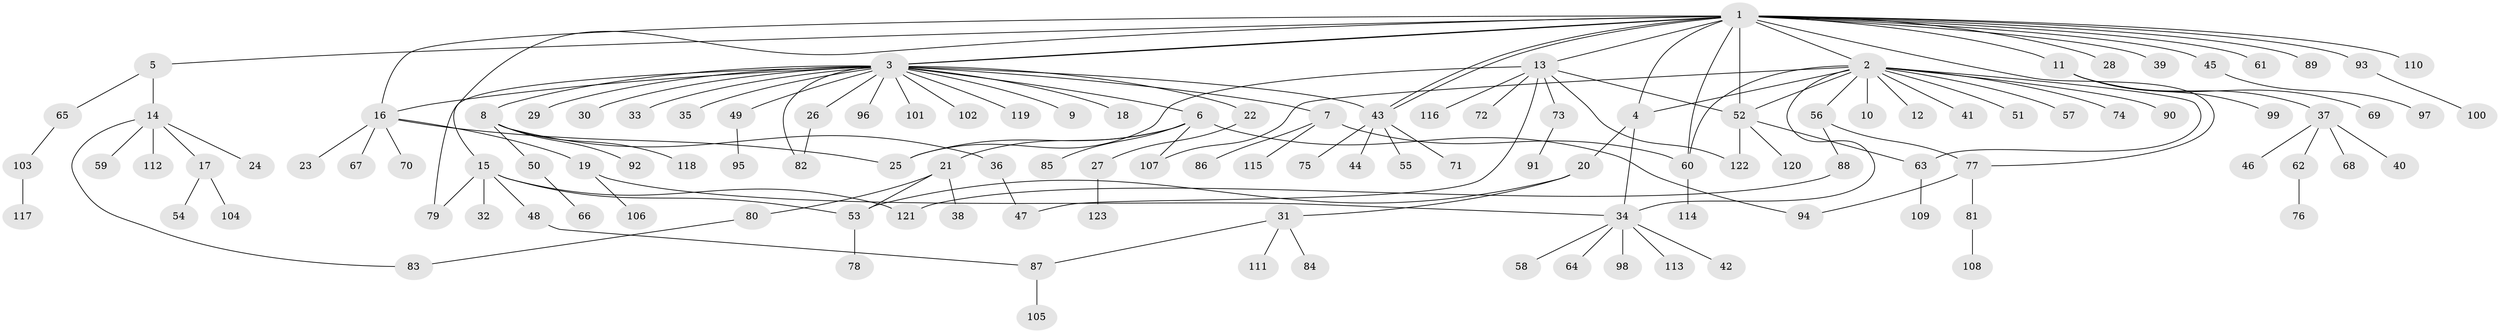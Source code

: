 // Generated by graph-tools (version 1.1) at 2025/11/02/27/25 16:11:10]
// undirected, 123 vertices, 148 edges
graph export_dot {
graph [start="1"]
  node [color=gray90,style=filled];
  1;
  2;
  3;
  4;
  5;
  6;
  7;
  8;
  9;
  10;
  11;
  12;
  13;
  14;
  15;
  16;
  17;
  18;
  19;
  20;
  21;
  22;
  23;
  24;
  25;
  26;
  27;
  28;
  29;
  30;
  31;
  32;
  33;
  34;
  35;
  36;
  37;
  38;
  39;
  40;
  41;
  42;
  43;
  44;
  45;
  46;
  47;
  48;
  49;
  50;
  51;
  52;
  53;
  54;
  55;
  56;
  57;
  58;
  59;
  60;
  61;
  62;
  63;
  64;
  65;
  66;
  67;
  68;
  69;
  70;
  71;
  72;
  73;
  74;
  75;
  76;
  77;
  78;
  79;
  80;
  81;
  82;
  83;
  84;
  85;
  86;
  87;
  88;
  89;
  90;
  91;
  92;
  93;
  94;
  95;
  96;
  97;
  98;
  99;
  100;
  101;
  102;
  103;
  104;
  105;
  106;
  107;
  108;
  109;
  110;
  111;
  112;
  113;
  114;
  115;
  116;
  117;
  118;
  119;
  120;
  121;
  122;
  123;
  1 -- 2;
  1 -- 3;
  1 -- 3;
  1 -- 4;
  1 -- 5;
  1 -- 11;
  1 -- 13;
  1 -- 15;
  1 -- 16;
  1 -- 28;
  1 -- 39;
  1 -- 43;
  1 -- 43;
  1 -- 45;
  1 -- 52;
  1 -- 60;
  1 -- 61;
  1 -- 77;
  1 -- 89;
  1 -- 93;
  1 -- 110;
  2 -- 4;
  2 -- 10;
  2 -- 12;
  2 -- 34;
  2 -- 41;
  2 -- 51;
  2 -- 52;
  2 -- 56;
  2 -- 57;
  2 -- 60;
  2 -- 63;
  2 -- 74;
  2 -- 90;
  2 -- 107;
  3 -- 6;
  3 -- 7;
  3 -- 8;
  3 -- 9;
  3 -- 16;
  3 -- 18;
  3 -- 22;
  3 -- 26;
  3 -- 29;
  3 -- 30;
  3 -- 33;
  3 -- 35;
  3 -- 43;
  3 -- 49;
  3 -- 79;
  3 -- 82;
  3 -- 96;
  3 -- 101;
  3 -- 102;
  3 -- 119;
  4 -- 20;
  4 -- 34;
  5 -- 14;
  5 -- 65;
  6 -- 21;
  6 -- 25;
  6 -- 85;
  6 -- 94;
  6 -- 107;
  7 -- 60;
  7 -- 86;
  7 -- 115;
  8 -- 36;
  8 -- 50;
  8 -- 92;
  8 -- 118;
  11 -- 37;
  11 -- 69;
  11 -- 99;
  13 -- 25;
  13 -- 47;
  13 -- 52;
  13 -- 72;
  13 -- 73;
  13 -- 116;
  13 -- 122;
  14 -- 17;
  14 -- 24;
  14 -- 59;
  14 -- 83;
  14 -- 112;
  15 -- 32;
  15 -- 48;
  15 -- 53;
  15 -- 79;
  15 -- 121;
  16 -- 19;
  16 -- 23;
  16 -- 25;
  16 -- 67;
  16 -- 70;
  17 -- 54;
  17 -- 104;
  19 -- 34;
  19 -- 106;
  20 -- 31;
  20 -- 53;
  21 -- 38;
  21 -- 53;
  21 -- 80;
  22 -- 27;
  26 -- 82;
  27 -- 123;
  31 -- 84;
  31 -- 87;
  31 -- 111;
  34 -- 42;
  34 -- 58;
  34 -- 64;
  34 -- 98;
  34 -- 113;
  36 -- 47;
  37 -- 40;
  37 -- 46;
  37 -- 62;
  37 -- 68;
  43 -- 44;
  43 -- 55;
  43 -- 71;
  43 -- 75;
  45 -- 97;
  48 -- 87;
  49 -- 95;
  50 -- 66;
  52 -- 63;
  52 -- 120;
  52 -- 122;
  53 -- 78;
  56 -- 77;
  56 -- 88;
  60 -- 114;
  62 -- 76;
  63 -- 109;
  65 -- 103;
  73 -- 91;
  77 -- 81;
  77 -- 94;
  80 -- 83;
  81 -- 108;
  87 -- 105;
  88 -- 121;
  93 -- 100;
  103 -- 117;
}
